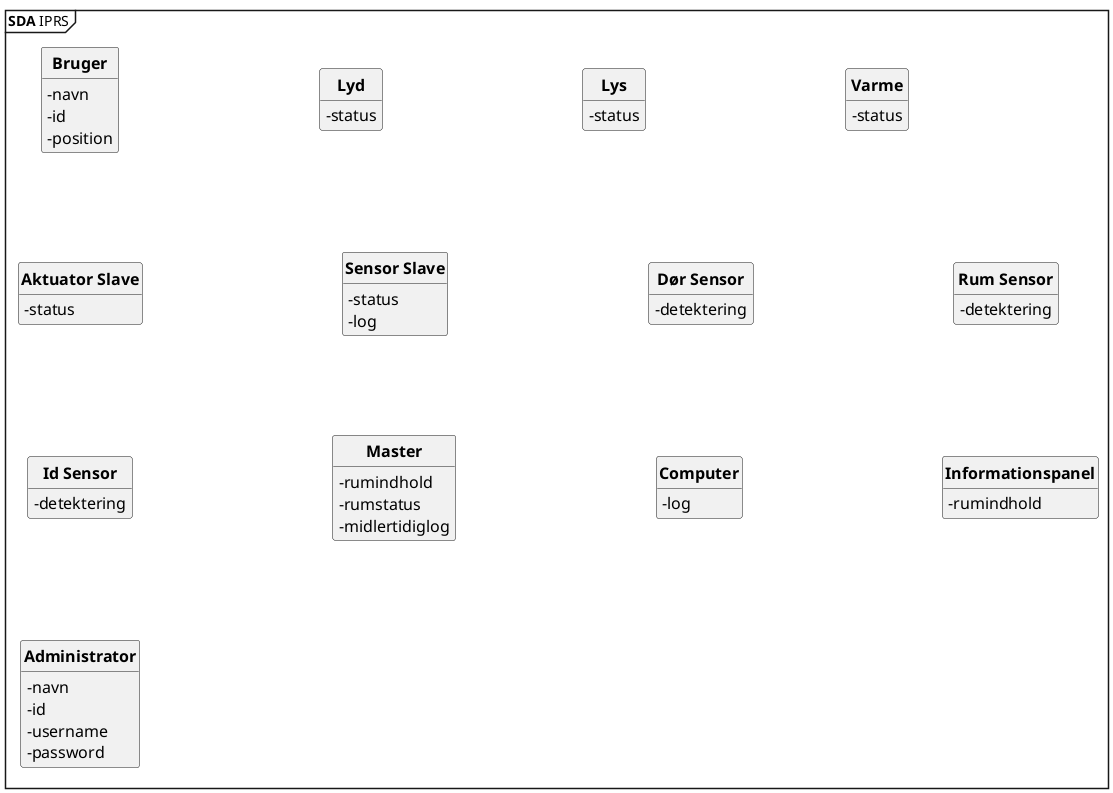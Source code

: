 @startuml SDA IPRS
' Default param deffinition
skinparam style strictuml
skinparam DefaultFontSize 16
skinparam DefaultFontName times new roman
skinparam ArrowFontSize 16
skinparam ArrowThickness 2.2
skinparam Linetype poly
skinparam ranksep 100
skinparam nodesep 200
hide empty members
skinparam classAttributeIconSize 0

mainframe **SDA** IPRS

' Class definition
Class "**Bruger**" as BR{
- navn
- id
- position
}

Class "**Lyd**" as LD{
- status
    
}

Class "**Lys**" as LS{
- status
}

Class "**Varme**" as V{
- status 
}


Class "**Aktuator Slave**" as AS{
- status
}


Class "**Sensor Slave**" as SS{
- status
- log
}

Class "**Dør Sensor**" as DS{
- detektering
}

Class "**Rum Sensor**" as RS{
- detektering
}

Class "**Id Sensor**" as IS{
- detektering
}

Class  "**Master**" as ME{
- rumindhold
- rumstatus
- midlertidiglog
}

Class "**Computer**" as COM{
- log
}

Class "**Informationspanel**" as INFO {
- rumindhold
}

Class "**Administrator**" as admin {
- navn
- id
- username
- password
}

' Conection definition
@enduml